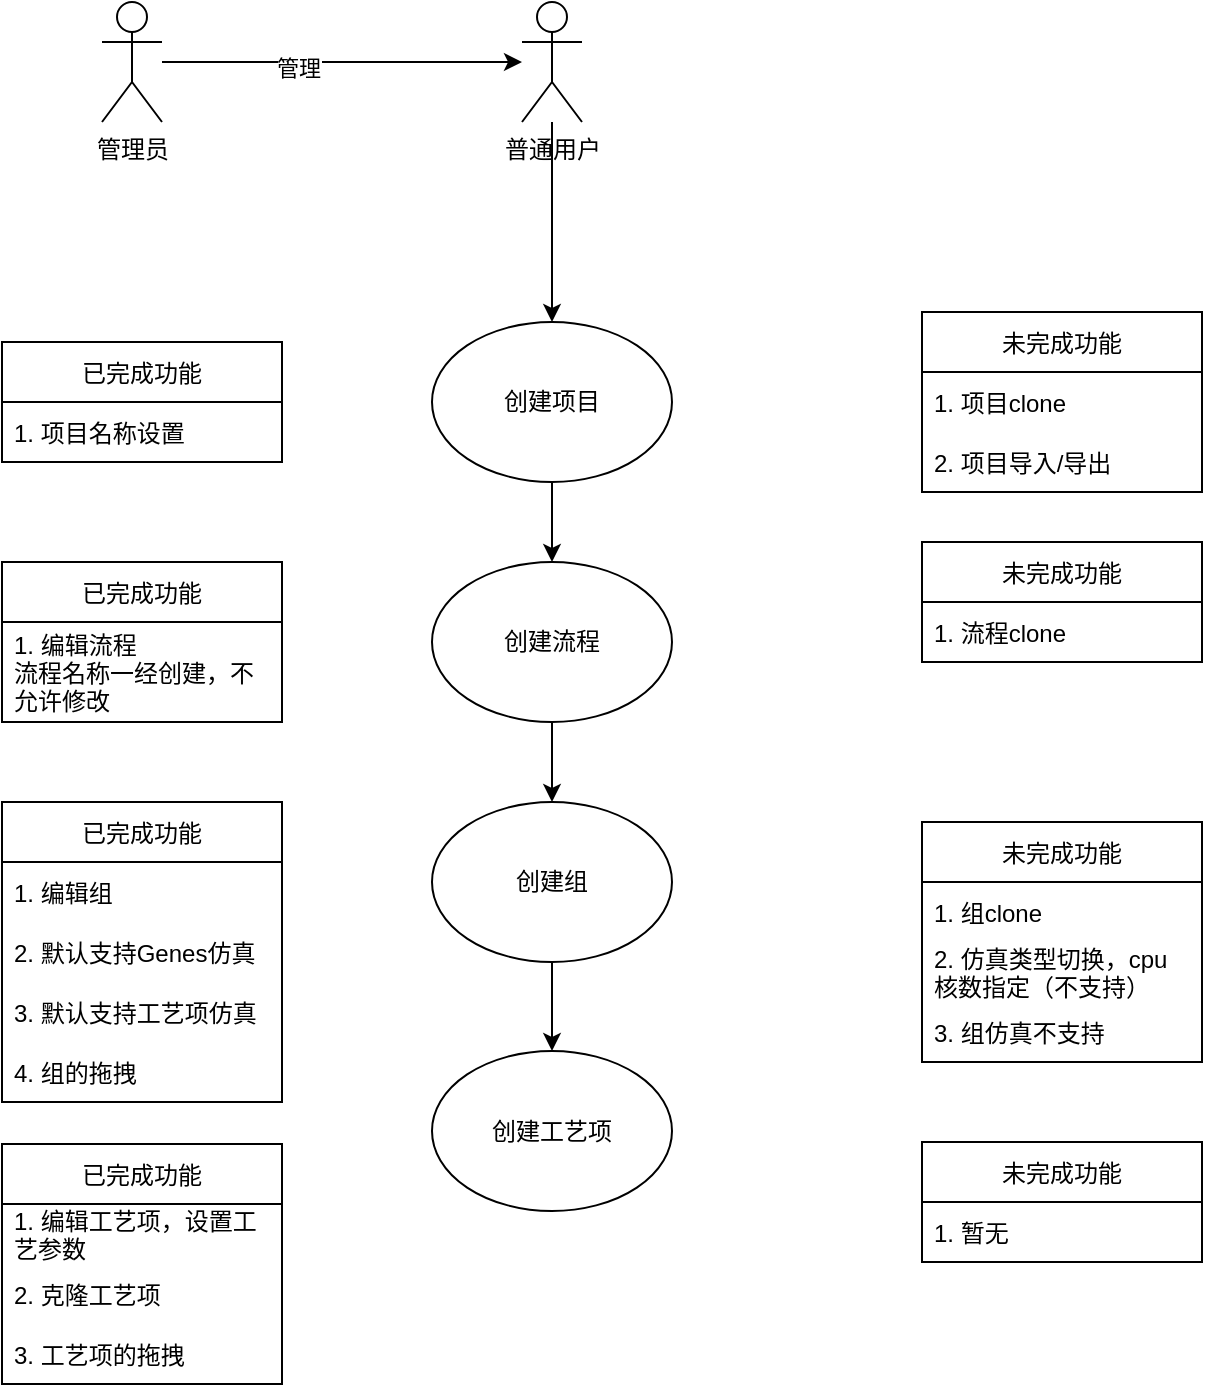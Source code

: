<mxfile version="17.1.1" type="github">
  <diagram id="LWZ2CtlcG5xfI4F9U-2H" name="Page-1">
    <mxGraphModel dx="1350" dy="805" grid="1" gridSize="10" guides="1" tooltips="1" connect="1" arrows="1" fold="1" page="1" pageScale="1" pageWidth="827" pageHeight="1169" math="0" shadow="0">
      <root>
        <mxCell id="0" />
        <mxCell id="1" parent="0" />
        <mxCell id="P4jvxCzI2_4ov7lsApTx-15" value="" style="edgeStyle=orthogonalEdgeStyle;rounded=0;orthogonalLoop=1;jettySize=auto;html=1;" edge="1" parent="1" source="P4jvxCzI2_4ov7lsApTx-2" target="P4jvxCzI2_4ov7lsApTx-4">
          <mxGeometry relative="1" as="geometry" />
        </mxCell>
        <mxCell id="P4jvxCzI2_4ov7lsApTx-2" value="创建项目" style="ellipse;whiteSpace=wrap;html=1;" vertex="1" parent="1">
          <mxGeometry x="315" y="220" width="120" height="80" as="geometry" />
        </mxCell>
        <mxCell id="P4jvxCzI2_4ov7lsApTx-17" value="" style="edgeStyle=orthogonalEdgeStyle;rounded=0;orthogonalLoop=1;jettySize=auto;html=1;" edge="1" parent="1" source="P4jvxCzI2_4ov7lsApTx-3" target="P4jvxCzI2_4ov7lsApTx-5">
          <mxGeometry relative="1" as="geometry" />
        </mxCell>
        <mxCell id="P4jvxCzI2_4ov7lsApTx-3" value="创建组" style="ellipse;whiteSpace=wrap;html=1;" vertex="1" parent="1">
          <mxGeometry x="315" y="460" width="120" height="80" as="geometry" />
        </mxCell>
        <mxCell id="P4jvxCzI2_4ov7lsApTx-16" value="" style="edgeStyle=orthogonalEdgeStyle;rounded=0;orthogonalLoop=1;jettySize=auto;html=1;" edge="1" parent="1" source="P4jvxCzI2_4ov7lsApTx-4" target="P4jvxCzI2_4ov7lsApTx-3">
          <mxGeometry relative="1" as="geometry" />
        </mxCell>
        <mxCell id="P4jvxCzI2_4ov7lsApTx-4" value="创建流程" style="ellipse;whiteSpace=wrap;html=1;" vertex="1" parent="1">
          <mxGeometry x="315" y="340" width="120" height="80" as="geometry" />
        </mxCell>
        <mxCell id="P4jvxCzI2_4ov7lsApTx-5" value="创建工艺项" style="ellipse;whiteSpace=wrap;html=1;" vertex="1" parent="1">
          <mxGeometry x="315" y="584.5" width="120" height="80" as="geometry" />
        </mxCell>
        <mxCell id="P4jvxCzI2_4ov7lsApTx-9" value="" style="edgeStyle=orthogonalEdgeStyle;rounded=0;orthogonalLoop=1;jettySize=auto;html=1;" edge="1" parent="1" source="P4jvxCzI2_4ov7lsApTx-7" target="P4jvxCzI2_4ov7lsApTx-8">
          <mxGeometry relative="1" as="geometry" />
        </mxCell>
        <mxCell id="P4jvxCzI2_4ov7lsApTx-12" value="管理" style="edgeLabel;html=1;align=center;verticalAlign=middle;resizable=0;points=[];" vertex="1" connectable="0" parent="P4jvxCzI2_4ov7lsApTx-9">
          <mxGeometry x="-0.244" y="-3" relative="1" as="geometry">
            <mxPoint as="offset" />
          </mxGeometry>
        </mxCell>
        <mxCell id="P4jvxCzI2_4ov7lsApTx-7" value="管理员" style="shape=umlActor;verticalLabelPosition=bottom;verticalAlign=top;html=1;outlineConnect=0;" vertex="1" parent="1">
          <mxGeometry x="150" y="60" width="30" height="60" as="geometry" />
        </mxCell>
        <mxCell id="P4jvxCzI2_4ov7lsApTx-18" value="" style="edgeStyle=orthogonalEdgeStyle;rounded=0;orthogonalLoop=1;jettySize=auto;html=1;" edge="1" parent="1" source="P4jvxCzI2_4ov7lsApTx-8" target="P4jvxCzI2_4ov7lsApTx-2">
          <mxGeometry relative="1" as="geometry" />
        </mxCell>
        <mxCell id="P4jvxCzI2_4ov7lsApTx-8" value="普通用户" style="shape=umlActor;verticalLabelPosition=bottom;verticalAlign=top;html=1;outlineConnect=0;" vertex="1" parent="1">
          <mxGeometry x="360" y="60" width="30" height="60" as="geometry" />
        </mxCell>
        <mxCell id="P4jvxCzI2_4ov7lsApTx-31" value="已完成功能" style="swimlane;fontStyle=0;childLayout=stackLayout;horizontal=1;startSize=30;horizontalStack=0;resizeParent=1;resizeParentMax=0;resizeLast=0;collapsible=1;marginBottom=0;" vertex="1" parent="1">
          <mxGeometry x="100" y="230" width="140" height="60" as="geometry" />
        </mxCell>
        <mxCell id="P4jvxCzI2_4ov7lsApTx-32" value="1. 项目名称设置" style="text;strokeColor=none;fillColor=none;align=left;verticalAlign=middle;spacingLeft=4;spacingRight=4;overflow=hidden;points=[[0,0.5],[1,0.5]];portConstraint=eastwest;rotatable=0;" vertex="1" parent="P4jvxCzI2_4ov7lsApTx-31">
          <mxGeometry y="30" width="140" height="30" as="geometry" />
        </mxCell>
        <mxCell id="P4jvxCzI2_4ov7lsApTx-35" value="未完成功能" style="swimlane;fontStyle=0;childLayout=stackLayout;horizontal=1;startSize=30;horizontalStack=0;resizeParent=1;resizeParentMax=0;resizeLast=0;collapsible=1;marginBottom=0;" vertex="1" parent="1">
          <mxGeometry x="560" y="215" width="140" height="90" as="geometry">
            <mxRectangle x="560" y="215" width="90" height="30" as="alternateBounds" />
          </mxGeometry>
        </mxCell>
        <mxCell id="P4jvxCzI2_4ov7lsApTx-36" value="1. 项目clone" style="text;strokeColor=none;fillColor=none;align=left;verticalAlign=middle;spacingLeft=4;spacingRight=4;overflow=hidden;points=[[0,0.5],[1,0.5]];portConstraint=eastwest;rotatable=0;" vertex="1" parent="P4jvxCzI2_4ov7lsApTx-35">
          <mxGeometry y="30" width="140" height="30" as="geometry" />
        </mxCell>
        <mxCell id="P4jvxCzI2_4ov7lsApTx-37" value="2. 项目导入/导出" style="text;strokeColor=none;fillColor=none;align=left;verticalAlign=middle;spacingLeft=4;spacingRight=4;overflow=hidden;points=[[0,0.5],[1,0.5]];portConstraint=eastwest;rotatable=0;" vertex="1" parent="P4jvxCzI2_4ov7lsApTx-35">
          <mxGeometry y="60" width="140" height="30" as="geometry" />
        </mxCell>
        <mxCell id="P4jvxCzI2_4ov7lsApTx-39" value="已完成功能" style="swimlane;fontStyle=0;childLayout=stackLayout;horizontal=1;startSize=30;horizontalStack=0;resizeParent=1;resizeParentMax=0;resizeLast=0;collapsible=1;marginBottom=0;" vertex="1" parent="1">
          <mxGeometry x="100" y="340" width="140" height="80" as="geometry" />
        </mxCell>
        <mxCell id="P4jvxCzI2_4ov7lsApTx-40" value="1. 编辑流程&#xa;流程名称一经创建，不&#xa;允许修改" style="text;strokeColor=none;fillColor=none;align=left;verticalAlign=middle;spacingLeft=4;spacingRight=4;overflow=hidden;points=[[0,0.5],[1,0.5]];portConstraint=eastwest;rotatable=0;" vertex="1" parent="P4jvxCzI2_4ov7lsApTx-39">
          <mxGeometry y="30" width="140" height="50" as="geometry" />
        </mxCell>
        <mxCell id="P4jvxCzI2_4ov7lsApTx-43" value="未完成功能" style="swimlane;fontStyle=0;childLayout=stackLayout;horizontal=1;startSize=30;horizontalStack=0;resizeParent=1;resizeParentMax=0;resizeLast=0;collapsible=1;marginBottom=0;" vertex="1" parent="1">
          <mxGeometry x="560" y="330" width="140" height="60" as="geometry" />
        </mxCell>
        <mxCell id="P4jvxCzI2_4ov7lsApTx-44" value="1. 流程clone" style="text;strokeColor=none;fillColor=none;align=left;verticalAlign=middle;spacingLeft=4;spacingRight=4;overflow=hidden;points=[[0,0.5],[1,0.5]];portConstraint=eastwest;rotatable=0;" vertex="1" parent="P4jvxCzI2_4ov7lsApTx-43">
          <mxGeometry y="30" width="140" height="30" as="geometry" />
        </mxCell>
        <mxCell id="P4jvxCzI2_4ov7lsApTx-46" value="已完成功能" style="swimlane;fontStyle=0;childLayout=stackLayout;horizontal=1;startSize=30;horizontalStack=0;resizeParent=1;resizeParentMax=0;resizeLast=0;collapsible=1;marginBottom=0;" vertex="1" parent="1">
          <mxGeometry x="100" y="460" width="140" height="150" as="geometry" />
        </mxCell>
        <mxCell id="P4jvxCzI2_4ov7lsApTx-47" value="1. 编辑组" style="text;strokeColor=none;fillColor=none;align=left;verticalAlign=middle;spacingLeft=4;spacingRight=4;overflow=hidden;points=[[0,0.5],[1,0.5]];portConstraint=eastwest;rotatable=0;" vertex="1" parent="P4jvxCzI2_4ov7lsApTx-46">
          <mxGeometry y="30" width="140" height="30" as="geometry" />
        </mxCell>
        <mxCell id="P4jvxCzI2_4ov7lsApTx-48" value="2. 默认支持Genes仿真" style="text;strokeColor=none;fillColor=none;align=left;verticalAlign=middle;spacingLeft=4;spacingRight=4;overflow=hidden;points=[[0,0.5],[1,0.5]];portConstraint=eastwest;rotatable=0;" vertex="1" parent="P4jvxCzI2_4ov7lsApTx-46">
          <mxGeometry y="60" width="140" height="30" as="geometry" />
        </mxCell>
        <mxCell id="P4jvxCzI2_4ov7lsApTx-58" value="3. 默认支持工艺项仿真" style="text;strokeColor=none;fillColor=none;align=left;verticalAlign=middle;spacingLeft=4;spacingRight=4;overflow=hidden;points=[[0,0.5],[1,0.5]];portConstraint=eastwest;rotatable=0;" vertex="1" parent="P4jvxCzI2_4ov7lsApTx-46">
          <mxGeometry y="90" width="140" height="30" as="geometry" />
        </mxCell>
        <mxCell id="P4jvxCzI2_4ov7lsApTx-49" value="4. 组的拖拽" style="text;strokeColor=none;fillColor=none;align=left;verticalAlign=middle;spacingLeft=4;spacingRight=4;overflow=hidden;points=[[0,0.5],[1,0.5]];portConstraint=eastwest;rotatable=0;" vertex="1" parent="P4jvxCzI2_4ov7lsApTx-46">
          <mxGeometry y="120" width="140" height="30" as="geometry" />
        </mxCell>
        <mxCell id="P4jvxCzI2_4ov7lsApTx-50" value="未完成功能" style="swimlane;fontStyle=0;childLayout=stackLayout;horizontal=1;startSize=30;horizontalStack=0;resizeParent=1;resizeParentMax=0;resizeLast=0;collapsible=1;marginBottom=0;" vertex="1" parent="1">
          <mxGeometry x="560" y="470" width="140" height="120" as="geometry" />
        </mxCell>
        <mxCell id="P4jvxCzI2_4ov7lsApTx-51" value="1. 组clone" style="text;strokeColor=none;fillColor=none;align=left;verticalAlign=middle;spacingLeft=4;spacingRight=4;overflow=hidden;points=[[0,0.5],[1,0.5]];portConstraint=eastwest;rotatable=0;" vertex="1" parent="P4jvxCzI2_4ov7lsApTx-50">
          <mxGeometry y="30" width="140" height="30" as="geometry" />
        </mxCell>
        <mxCell id="P4jvxCzI2_4ov7lsApTx-52" value="2. 仿真类型切换，cpu&#xa;核数指定（不支持）" style="text;strokeColor=none;fillColor=none;align=left;verticalAlign=middle;spacingLeft=4;spacingRight=4;overflow=hidden;points=[[0,0.5],[1,0.5]];portConstraint=eastwest;rotatable=0;" vertex="1" parent="P4jvxCzI2_4ov7lsApTx-50">
          <mxGeometry y="60" width="140" height="30" as="geometry" />
        </mxCell>
        <mxCell id="P4jvxCzI2_4ov7lsApTx-53" value="3. 组仿真不支持" style="text;strokeColor=none;fillColor=none;align=left;verticalAlign=middle;spacingLeft=4;spacingRight=4;overflow=hidden;points=[[0,0.5],[1,0.5]];portConstraint=eastwest;rotatable=0;" vertex="1" parent="P4jvxCzI2_4ov7lsApTx-50">
          <mxGeometry y="90" width="140" height="30" as="geometry" />
        </mxCell>
        <mxCell id="P4jvxCzI2_4ov7lsApTx-54" value="已完成功能" style="swimlane;fontStyle=0;childLayout=stackLayout;horizontal=1;startSize=30;horizontalStack=0;resizeParent=1;resizeParentMax=0;resizeLast=0;collapsible=1;marginBottom=0;" vertex="1" parent="1">
          <mxGeometry x="100" y="631" width="140" height="120" as="geometry" />
        </mxCell>
        <mxCell id="P4jvxCzI2_4ov7lsApTx-55" value="1. 编辑工艺项，设置工&#xa;艺参数" style="text;strokeColor=none;fillColor=none;align=left;verticalAlign=middle;spacingLeft=4;spacingRight=4;overflow=hidden;points=[[0,0.5],[1,0.5]];portConstraint=eastwest;rotatable=0;" vertex="1" parent="P4jvxCzI2_4ov7lsApTx-54">
          <mxGeometry y="30" width="140" height="30" as="geometry" />
        </mxCell>
        <mxCell id="P4jvxCzI2_4ov7lsApTx-56" value="2. 克隆工艺项" style="text;strokeColor=none;fillColor=none;align=left;verticalAlign=middle;spacingLeft=4;spacingRight=4;overflow=hidden;points=[[0,0.5],[1,0.5]];portConstraint=eastwest;rotatable=0;" vertex="1" parent="P4jvxCzI2_4ov7lsApTx-54">
          <mxGeometry y="60" width="140" height="30" as="geometry" />
        </mxCell>
        <mxCell id="P4jvxCzI2_4ov7lsApTx-57" value="3. 工艺项的拖拽" style="text;strokeColor=none;fillColor=none;align=left;verticalAlign=middle;spacingLeft=4;spacingRight=4;overflow=hidden;points=[[0,0.5],[1,0.5]];portConstraint=eastwest;rotatable=0;" vertex="1" parent="P4jvxCzI2_4ov7lsApTx-54">
          <mxGeometry y="90" width="140" height="30" as="geometry" />
        </mxCell>
        <mxCell id="P4jvxCzI2_4ov7lsApTx-59" value="未完成功能" style="swimlane;fontStyle=0;childLayout=stackLayout;horizontal=1;startSize=30;horizontalStack=0;resizeParent=1;resizeParentMax=0;resizeLast=0;collapsible=1;marginBottom=0;" vertex="1" parent="1">
          <mxGeometry x="560" y="630" width="140" height="60" as="geometry" />
        </mxCell>
        <mxCell id="P4jvxCzI2_4ov7lsApTx-60" value="1. 暂无" style="text;strokeColor=none;fillColor=none;align=left;verticalAlign=middle;spacingLeft=4;spacingRight=4;overflow=hidden;points=[[0,0.5],[1,0.5]];portConstraint=eastwest;rotatable=0;" vertex="1" parent="P4jvxCzI2_4ov7lsApTx-59">
          <mxGeometry y="30" width="140" height="30" as="geometry" />
        </mxCell>
      </root>
    </mxGraphModel>
  </diagram>
</mxfile>
